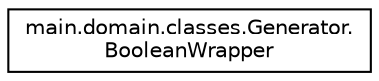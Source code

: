 digraph "Graphical Class Hierarchy"
{
 // INTERACTIVE_SVG=YES
 // LATEX_PDF_SIZE
  edge [fontname="Helvetica",fontsize="10",labelfontname="Helvetica",labelfontsize="10"];
  node [fontname="Helvetica",fontsize="10",shape=record];
  rankdir="LR";
  Node0 [label="main.domain.classes.Generator.\lBooleanWrapper",height=0.2,width=0.4,color="black", fillcolor="white", style="filled",URL="$classmain_1_1domain_1_1classes_1_1Generator_1_1BooleanWrapper.html",tooltip=" "];
}
